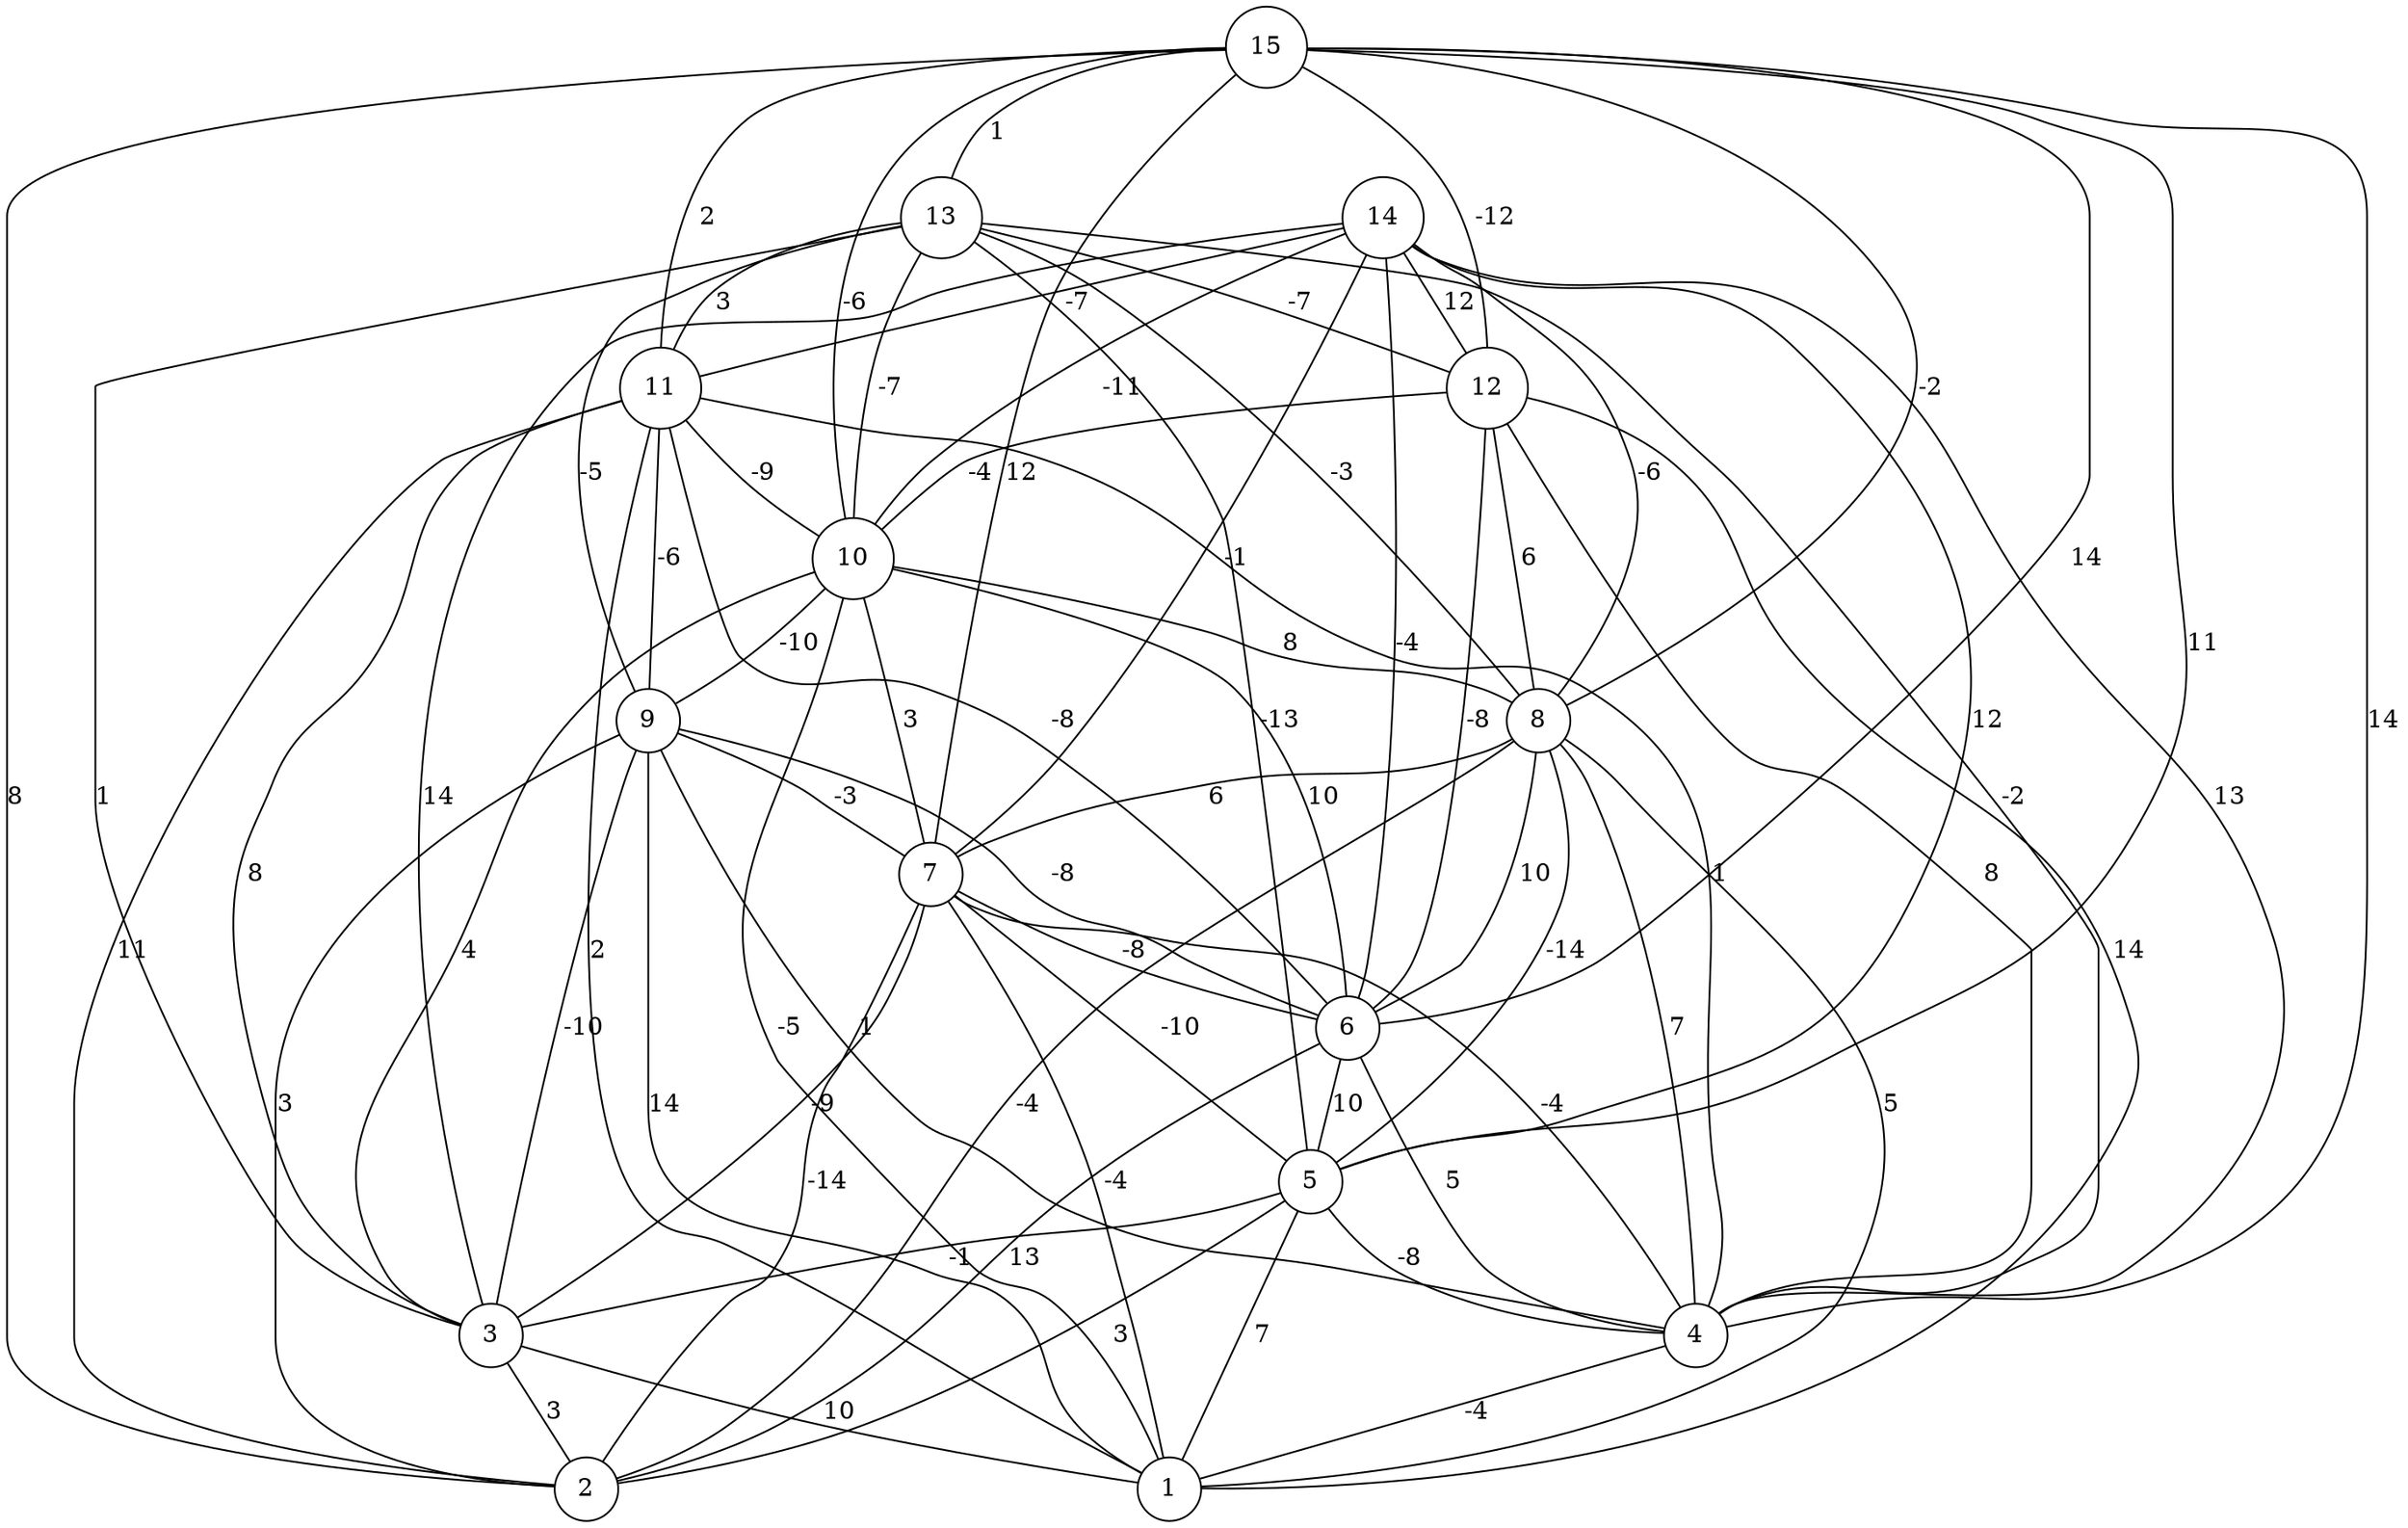 graph { 
	 fontname="Helvetica,Arial,sans-serif" 
	 node [shape = circle]; 
	 15 -- 2 [label = "8"];
	 15 -- 4 [label = "14"];
	 15 -- 5 [label = "11"];
	 15 -- 6 [label = "14"];
	 15 -- 7 [label = "12"];
	 15 -- 8 [label = "-2"];
	 15 -- 10 [label = "-6"];
	 15 -- 11 [label = "2"];
	 15 -- 12 [label = "-12"];
	 15 -- 13 [label = "1"];
	 14 -- 3 [label = "14"];
	 14 -- 4 [label = "13"];
	 14 -- 5 [label = "12"];
	 14 -- 6 [label = "-4"];
	 14 -- 7 [label = "-1"];
	 14 -- 8 [label = "-6"];
	 14 -- 10 [label = "-11"];
	 14 -- 11 [label = "-7"];
	 14 -- 12 [label = "12"];
	 13 -- 3 [label = "1"];
	 13 -- 4 [label = "-2"];
	 13 -- 5 [label = "-13"];
	 13 -- 8 [label = "-3"];
	 13 -- 9 [label = "-5"];
	 13 -- 10 [label = "-7"];
	 13 -- 11 [label = "3"];
	 13 -- 12 [label = "-7"];
	 12 -- 1 [label = "14"];
	 12 -- 4 [label = "8"];
	 12 -- 6 [label = "-8"];
	 12 -- 8 [label = "6"];
	 12 -- 10 [label = "-4"];
	 11 -- 1 [label = "2"];
	 11 -- 2 [label = "11"];
	 11 -- 3 [label = "8"];
	 11 -- 4 [label = "1"];
	 11 -- 6 [label = "-8"];
	 11 -- 9 [label = "-6"];
	 11 -- 10 [label = "-9"];
	 10 -- 1 [label = "-5"];
	 10 -- 3 [label = "4"];
	 10 -- 6 [label = "10"];
	 10 -- 7 [label = "3"];
	 10 -- 8 [label = "8"];
	 10 -- 9 [label = "-10"];
	 9 -- 1 [label = "14"];
	 9 -- 2 [label = "3"];
	 9 -- 3 [label = "-10"];
	 9 -- 4 [label = "1"];
	 9 -- 6 [label = "-8"];
	 9 -- 7 [label = "-3"];
	 8 -- 1 [label = "5"];
	 8 -- 2 [label = "-4"];
	 8 -- 4 [label = "7"];
	 8 -- 5 [label = "-14"];
	 8 -- 6 [label = "10"];
	 8 -- 7 [label = "6"];
	 7 -- 1 [label = "-4"];
	 7 -- 2 [label = "-14"];
	 7 -- 3 [label = "-9"];
	 7 -- 4 [label = "-4"];
	 7 -- 5 [label = "-10"];
	 7 -- 6 [label = "-8"];
	 6 -- 2 [label = "13"];
	 6 -- 4 [label = "5"];
	 6 -- 5 [label = "10"];
	 5 -- 1 [label = "7"];
	 5 -- 2 [label = "3"];
	 5 -- 3 [label = "-1"];
	 5 -- 4 [label = "-8"];
	 4 -- 1 [label = "-4"];
	 3 -- 1 [label = "10"];
	 3 -- 2 [label = "3"];
	 1;
	 2;
	 3;
	 4;
	 5;
	 6;
	 7;
	 8;
	 9;
	 10;
	 11;
	 12;
	 13;
	 14;
	 15;
}

